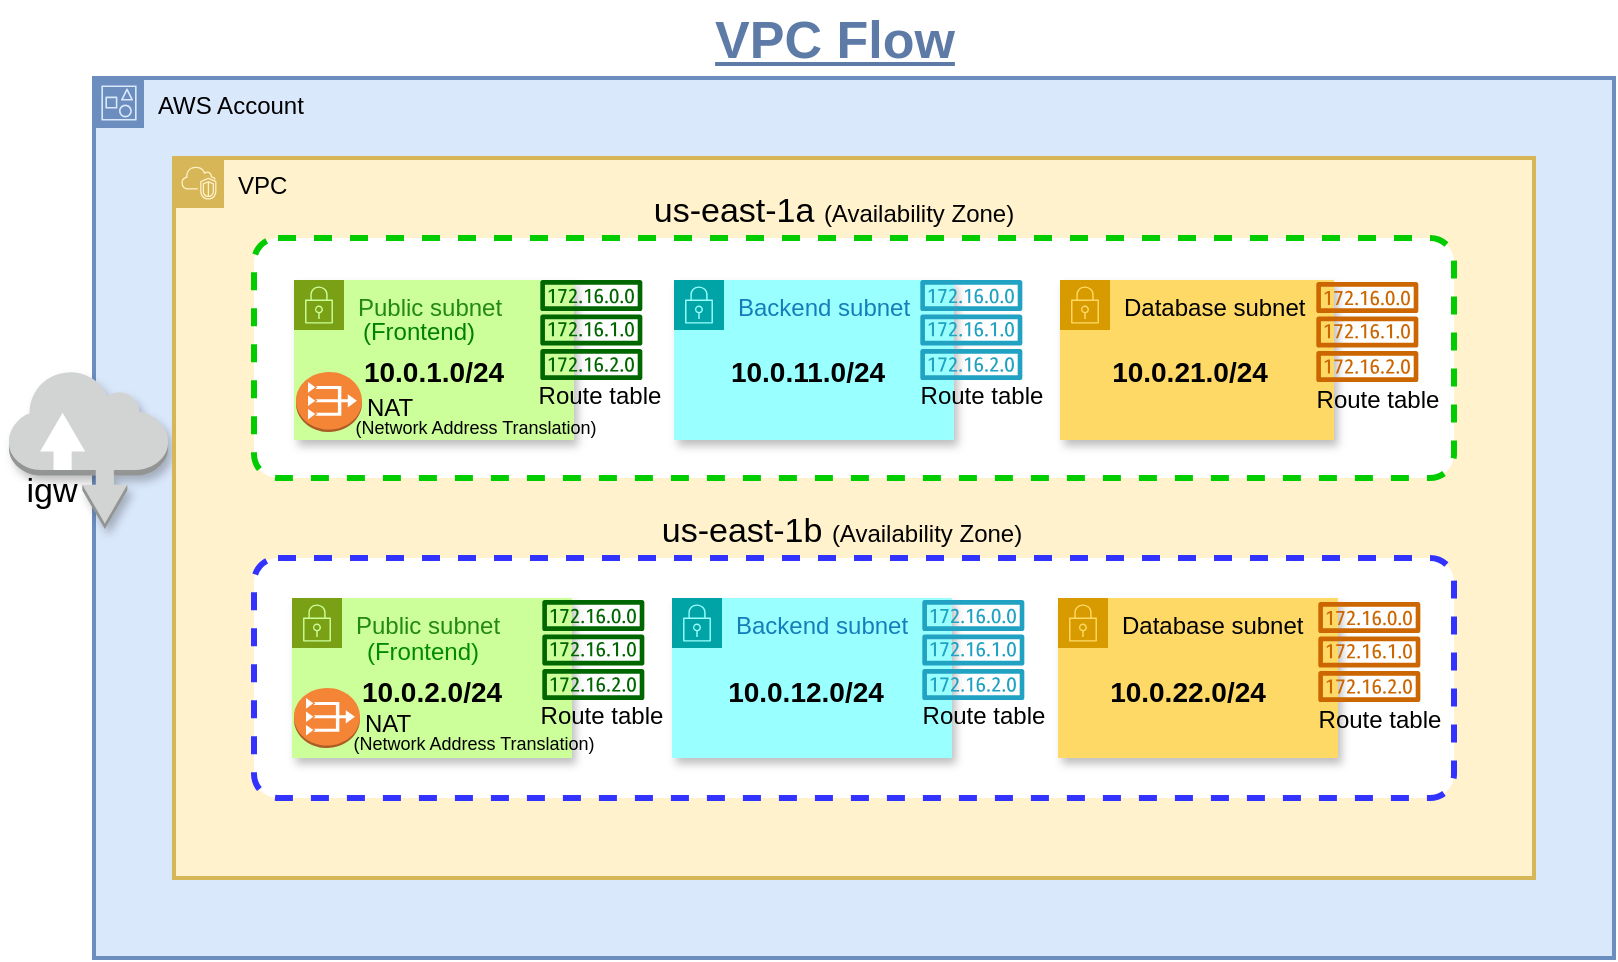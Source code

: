 <mxfile version="24.7.16">
  <diagram name="Page-1" id="ZnKDM2bqX98yLxWprDga">
    <mxGraphModel dx="1730" dy="468" grid="1" gridSize="10" guides="1" tooltips="1" connect="1" arrows="1" fold="1" page="1" pageScale="1" pageWidth="850" pageHeight="1100" math="0" shadow="0">
      <root>
        <mxCell id="0" />
        <mxCell id="1" parent="0" />
        <mxCell id="REgqDeqwUIbu9Z4DgF6a-1" value="AWS Account" style="points=[[0,0],[0.25,0],[0.5,0],[0.75,0],[1,0],[1,0.25],[1,0.5],[1,0.75],[1,1],[0.75,1],[0.5,1],[0.25,1],[0,1],[0,0.75],[0,0.5],[0,0.25]];outlineConnect=0;html=1;whiteSpace=wrap;fontSize=12;fontStyle=0;container=1;pointerEvents=0;collapsible=0;recursiveResize=0;shape=mxgraph.aws4.group;grIcon=mxgraph.aws4.group_account;verticalAlign=top;align=left;spacingLeft=30;dashed=0;strokeWidth=2;fillColor=#dae8fc;strokeColor=#6c8ebf;" vertex="1" parent="1">
          <mxGeometry x="40" y="39" width="760" height="440" as="geometry" />
        </mxCell>
        <mxCell id="REgqDeqwUIbu9Z4DgF6a-25" value="" style="outlineConnect=0;dashed=0;verticalLabelPosition=bottom;verticalAlign=top;align=center;html=1;shape=mxgraph.aws3.internet;fillColor=#D2D3D3;gradientColor=none;shadow=1;" vertex="1" parent="REgqDeqwUIbu9Z4DgF6a-1">
          <mxGeometry x="-42.5" y="146" width="79.5" height="79.5" as="geometry" />
        </mxCell>
        <mxCell id="REgqDeqwUIbu9Z4DgF6a-2" value="VPC" style="points=[[0,0],[0.25,0],[0.5,0],[0.75,0],[1,0],[1,0.25],[1,0.5],[1,0.75],[1,1],[0.75,1],[0.5,1],[0.25,1],[0,1],[0,0.75],[0,0.5],[0,0.25]];outlineConnect=0;html=1;whiteSpace=wrap;fontSize=12;fontStyle=0;container=1;pointerEvents=0;collapsible=0;recursiveResize=0;shape=mxgraph.aws4.group;grIcon=mxgraph.aws4.group_vpc2;strokeColor=#d6b656;fillColor=#fff2cc;verticalAlign=top;align=left;spacingLeft=30;dashed=0;strokeWidth=2;" vertex="1" parent="1">
          <mxGeometry x="80" y="79" width="680" height="360" as="geometry" />
        </mxCell>
        <mxCell id="REgqDeqwUIbu9Z4DgF6a-3" value="" style="rounded=1;arcSize=10;dashed=1;strokeWidth=3;strokeColor=#00CC00;" vertex="1" parent="REgqDeqwUIbu9Z4DgF6a-2">
          <mxGeometry x="40" y="40" width="600" height="120" as="geometry" />
        </mxCell>
        <mxCell id="REgqDeqwUIbu9Z4DgF6a-4" value="" style="rounded=1;arcSize=10;dashed=1;strokeWidth=3;strokeColor=#3333FF;" vertex="1" parent="REgqDeqwUIbu9Z4DgF6a-2">
          <mxGeometry x="40" y="200" width="600" height="120" as="geometry" />
        </mxCell>
        <mxCell id="REgqDeqwUIbu9Z4DgF6a-26" value="us-east-1a &lt;font style=&quot;font-size: 12px;&quot;&gt;(Availability Zone)&lt;/font&gt;" style="text;html=1;align=center;verticalAlign=middle;whiteSpace=wrap;rounded=0;fontSize=17;" vertex="1" parent="REgqDeqwUIbu9Z4DgF6a-2">
          <mxGeometry x="230" y="17" width="200" height="20" as="geometry" />
        </mxCell>
        <mxCell id="REgqDeqwUIbu9Z4DgF6a-5" value="Public subnet" style="points=[[0,0],[0.25,0],[0.5,0],[0.75,0],[1,0],[1,0.25],[1,0.5],[1,0.75],[1,1],[0.75,1],[0.5,1],[0.25,1],[0,1],[0,0.75],[0,0.5],[0,0.25]];outlineConnect=0;gradientColor=none;html=1;whiteSpace=wrap;fontSize=12;fontStyle=0;container=1;pointerEvents=0;collapsible=0;recursiveResize=0;shape=mxgraph.aws4.group;grIcon=mxgraph.aws4.group_security_group;grStroke=0;strokeColor=#7AA116;fillColor=#CCFF99;verticalAlign=top;align=left;spacingLeft=30;fontColor=#248814;dashed=0;strokeWidth=1;perimeterSpacing=1;movable=1;resizable=1;rotatable=1;deletable=1;editable=1;locked=0;connectable=1;shadow=1;" vertex="1" parent="1">
          <mxGeometry x="140" y="140" width="140" height="80" as="geometry" />
        </mxCell>
        <mxCell id="REgqDeqwUIbu9Z4DgF6a-18" value="" style="outlineConnect=0;dashed=0;verticalLabelPosition=bottom;verticalAlign=top;align=center;html=1;shape=mxgraph.aws3.vpc_nat_gateway;fillColor=#F58536;gradientColor=none;direction=east;shadow=0;" vertex="1" parent="REgqDeqwUIbu9Z4DgF6a-5">
          <mxGeometry x="1" y="46" width="33" height="30" as="geometry" />
        </mxCell>
        <mxCell id="REgqDeqwUIbu9Z4DgF6a-29" value="10.0.1.0/24" style="text;html=1;align=center;verticalAlign=middle;whiteSpace=wrap;rounded=0;fontSize=14;fontStyle=1" vertex="1" parent="REgqDeqwUIbu9Z4DgF6a-5">
          <mxGeometry x="-30" y="36" width="200" height="20" as="geometry" />
        </mxCell>
        <mxCell id="REgqDeqwUIbu9Z4DgF6a-58" value="&lt;div&gt;&lt;br&gt;&lt;/div&gt;(Frontend)" style="text;html=1;align=center;verticalAlign=middle;resizable=0;points=[];autosize=1;strokeColor=none;fillColor=none;fontColor=#008000;" vertex="1" parent="REgqDeqwUIbu9Z4DgF6a-5">
          <mxGeometry x="22" y="-2" width="80" height="40" as="geometry" />
        </mxCell>
        <mxCell id="REgqDeqwUIbu9Z4DgF6a-6" value="Backend subnet" style="points=[[0,0],[0.25,0],[0.5,0],[0.75,0],[1,0],[1,0.25],[1,0.5],[1,0.75],[1,1],[0.75,1],[0.5,1],[0.25,1],[0,1],[0,0.75],[0,0.5],[0,0.25]];outlineConnect=0;gradientColor=none;html=1;whiteSpace=wrap;fontSize=12;fontStyle=0;container=1;pointerEvents=0;collapsible=0;recursiveResize=0;shape=mxgraph.aws4.group;grIcon=mxgraph.aws4.group_security_group;grStroke=0;strokeColor=#00A4A6;fillColor=#99FFFF;verticalAlign=top;align=left;spacingLeft=30;fontColor=#147EBA;dashed=0;shadow=1;" vertex="1" parent="1">
          <mxGeometry x="330" y="140" width="140" height="80" as="geometry" />
        </mxCell>
        <mxCell id="REgqDeqwUIbu9Z4DgF6a-7" value="Database subnet" style="points=[[0,0],[0.25,0],[0.5,0],[0.75,0],[1,0],[1,0.25],[1,0.5],[1,0.75],[1,1],[0.75,1],[0.5,1],[0.25,1],[0,1],[0,0.75],[0,0.5],[0,0.25]];outlineConnect=0;html=1;whiteSpace=wrap;fontSize=12;fontStyle=0;container=1;pointerEvents=0;collapsible=0;recursiveResize=0;shape=mxgraph.aws4.group;grIcon=mxgraph.aws4.group_security_group;grStroke=0;strokeColor=#d79b00;fillColor=#FFD966;verticalAlign=top;align=left;spacingLeft=30;dashed=0;shadow=1;" vertex="1" parent="1">
          <mxGeometry x="523" y="140" width="137" height="80" as="geometry" />
        </mxCell>
        <mxCell id="REgqDeqwUIbu9Z4DgF6a-8" value="Public subnet" style="points=[[0,0],[0.25,0],[0.5,0],[0.75,0],[1,0],[1,0.25],[1,0.5],[1,0.75],[1,1],[0.75,1],[0.5,1],[0.25,1],[0,1],[0,0.75],[0,0.5],[0,0.25]];outlineConnect=0;gradientColor=none;html=1;whiteSpace=wrap;fontSize=12;fontStyle=0;container=1;pointerEvents=0;collapsible=0;recursiveResize=0;shape=mxgraph.aws4.group;grIcon=mxgraph.aws4.group_security_group;grStroke=0;strokeColor=#7AA116;fillColor=#CCFF99;verticalAlign=top;align=left;spacingLeft=30;fontColor=#248814;dashed=0;strokeWidth=1;perimeterSpacing=1;shadow=1;" vertex="1" parent="1">
          <mxGeometry x="139" y="299" width="140" height="80" as="geometry" />
        </mxCell>
        <mxCell id="REgqDeqwUIbu9Z4DgF6a-9" value="Backend subnet" style="points=[[0,0],[0.25,0],[0.5,0],[0.75,0],[1,0],[1,0.25],[1,0.5],[1,0.75],[1,1],[0.75,1],[0.5,1],[0.25,1],[0,1],[0,0.75],[0,0.5],[0,0.25]];outlineConnect=0;gradientColor=none;html=1;whiteSpace=wrap;fontSize=12;fontStyle=0;container=1;pointerEvents=0;collapsible=0;recursiveResize=0;shape=mxgraph.aws4.group;grIcon=mxgraph.aws4.group_security_group;grStroke=0;strokeColor=#00A4A6;fillColor=#99FFFF;verticalAlign=top;align=left;spacingLeft=30;fontColor=#147EBA;dashed=0;shadow=1;" vertex="1" parent="1">
          <mxGeometry x="329" y="299" width="140" height="80" as="geometry" />
        </mxCell>
        <mxCell id="REgqDeqwUIbu9Z4DgF6a-10" value="Database subnet" style="points=[[0,0],[0.25,0],[0.5,0],[0.75,0],[1,0],[1,0.25],[1,0.5],[1,0.75],[1,1],[0.75,1],[0.5,1],[0.25,1],[0,1],[0,0.75],[0,0.5],[0,0.25]];outlineConnect=0;html=1;whiteSpace=wrap;fontSize=12;fontStyle=0;container=1;pointerEvents=0;collapsible=0;recursiveResize=0;shape=mxgraph.aws4.group;grIcon=mxgraph.aws4.group_security_group;grStroke=0;strokeColor=#d79b00;fillColor=#FFD966;verticalAlign=top;align=left;spacingLeft=30;dashed=0;shadow=1;" vertex="1" parent="1">
          <mxGeometry x="522" y="299" width="140" height="80" as="geometry" />
        </mxCell>
        <mxCell id="REgqDeqwUIbu9Z4DgF6a-12" value="igw" style="text;html=1;align=center;verticalAlign=middle;whiteSpace=wrap;rounded=0;fontSize=17;" vertex="1" parent="1">
          <mxGeometry x="-6" y="236" width="50" height="20" as="geometry" />
        </mxCell>
        <mxCell id="REgqDeqwUIbu9Z4DgF6a-23" value="NAT" style="text;html=1;align=center;verticalAlign=middle;whiteSpace=wrap;rounded=0;" vertex="1" parent="1">
          <mxGeometry x="158" y="189" width="60" height="30" as="geometry" />
        </mxCell>
        <mxCell id="REgqDeqwUIbu9Z4DgF6a-28" value="us-east-1b&amp;nbsp;&lt;font style=&quot;font-size: 12px;&quot;&gt;(Availability Zone)&lt;/font&gt;" style="text;html=1;align=center;verticalAlign=middle;whiteSpace=wrap;rounded=0;fontSize=17;" vertex="1" parent="1">
          <mxGeometry x="314" y="256" width="200" height="20" as="geometry" />
        </mxCell>
        <mxCell id="REgqDeqwUIbu9Z4DgF6a-30" value="10.0.11.0/24" style="text;html=1;align=center;verticalAlign=middle;whiteSpace=wrap;rounded=0;fontSize=14;fontStyle=1" vertex="1" parent="1">
          <mxGeometry x="297" y="176" width="200" height="20" as="geometry" />
        </mxCell>
        <mxCell id="REgqDeqwUIbu9Z4DgF6a-31" value="10.0.21.0/24" style="text;html=1;align=center;verticalAlign=middle;whiteSpace=wrap;rounded=0;fontSize=14;fontStyle=1" vertex="1" parent="1">
          <mxGeometry x="488" y="176" width="200" height="20" as="geometry" />
        </mxCell>
        <mxCell id="REgqDeqwUIbu9Z4DgF6a-32" value="10.0.2.0/24" style="text;html=1;align=center;verticalAlign=middle;whiteSpace=wrap;rounded=0;fontSize=14;fontStyle=1" vertex="1" parent="1">
          <mxGeometry x="109" y="336" width="200" height="20" as="geometry" />
        </mxCell>
        <mxCell id="REgqDeqwUIbu9Z4DgF6a-33" value="10.0.12.0/24" style="text;html=1;align=center;verticalAlign=middle;whiteSpace=wrap;rounded=0;fontSize=14;fontStyle=1" vertex="1" parent="1">
          <mxGeometry x="296" y="336" width="200" height="20" as="geometry" />
        </mxCell>
        <mxCell id="REgqDeqwUIbu9Z4DgF6a-34" value="10.0.22.0/24" style="text;html=1;align=center;verticalAlign=middle;whiteSpace=wrap;rounded=0;fontSize=14;fontStyle=1" vertex="1" parent="1">
          <mxGeometry x="487" y="336" width="200" height="20" as="geometry" />
        </mxCell>
        <mxCell id="REgqDeqwUIbu9Z4DgF6a-39" value="" style="sketch=0;outlineConnect=0;fontColor=#232F3E;gradientColor=none;fillColor=#21A2C2;strokeColor=none;dashed=0;verticalLabelPosition=bottom;verticalAlign=top;align=center;html=1;fontSize=12;fontStyle=0;aspect=fixed;pointerEvents=1;shape=mxgraph.aws4.route_table;" vertex="1" parent="1">
          <mxGeometry x="453" y="140" width="51.32" height="50" as="geometry" />
        </mxCell>
        <mxCell id="REgqDeqwUIbu9Z4DgF6a-41" value="Route table" style="text;html=1;align=center;verticalAlign=middle;whiteSpace=wrap;rounded=0;" vertex="1" parent="1">
          <mxGeometry x="256" y="183" width="74" height="30" as="geometry" />
        </mxCell>
        <mxCell id="REgqDeqwUIbu9Z4DgF6a-42" value="Route table" style="text;html=1;align=center;verticalAlign=middle;whiteSpace=wrap;rounded=0;" vertex="1" parent="1">
          <mxGeometry x="447" y="183" width="74" height="30" as="geometry" />
        </mxCell>
        <mxCell id="REgqDeqwUIbu9Z4DgF6a-43" value="" style="sketch=0;outlineConnect=0;fontColor=#232F3E;gradientColor=none;fillColor=#CC6600;strokeColor=none;dashed=0;verticalLabelPosition=bottom;verticalAlign=top;align=center;html=1;fontSize=12;fontStyle=0;aspect=fixed;pointerEvents=1;shape=mxgraph.aws4.route_table;" vertex="1" parent="1">
          <mxGeometry x="651" y="141" width="51.32" height="50" as="geometry" />
        </mxCell>
        <mxCell id="REgqDeqwUIbu9Z4DgF6a-44" value="Route table" style="text;html=1;align=center;verticalAlign=middle;whiteSpace=wrap;rounded=0;" vertex="1" parent="1">
          <mxGeometry x="645" y="185" width="74" height="30" as="geometry" />
        </mxCell>
        <mxCell id="REgqDeqwUIbu9Z4DgF6a-45" value="" style="sketch=0;outlineConnect=0;fontColor=#232F3E;gradientColor=none;fillColor=#006600;strokeColor=none;dashed=0;verticalLabelPosition=bottom;verticalAlign=top;align=center;html=1;fontSize=12;fontStyle=0;aspect=fixed;pointerEvents=1;shape=mxgraph.aws4.route_table;" vertex="1" parent="1">
          <mxGeometry x="263" y="140" width="51.32" height="50" as="geometry" />
        </mxCell>
        <mxCell id="REgqDeqwUIbu9Z4DgF6a-46" value="" style="sketch=0;outlineConnect=0;fontColor=#232F3E;gradientColor=none;fillColor=#21A2C2;strokeColor=none;dashed=0;verticalLabelPosition=bottom;verticalAlign=top;align=center;html=1;fontSize=12;fontStyle=0;aspect=fixed;pointerEvents=1;shape=mxgraph.aws4.route_table;" vertex="1" parent="1">
          <mxGeometry x="454" y="300" width="51.32" height="50" as="geometry" />
        </mxCell>
        <mxCell id="REgqDeqwUIbu9Z4DgF6a-47" value="Route table" style="text;html=1;align=center;verticalAlign=middle;whiteSpace=wrap;rounded=0;" vertex="1" parent="1">
          <mxGeometry x="257" y="343" width="74" height="30" as="geometry" />
        </mxCell>
        <mxCell id="REgqDeqwUIbu9Z4DgF6a-48" value="Route table" style="text;html=1;align=center;verticalAlign=middle;whiteSpace=wrap;rounded=0;" vertex="1" parent="1">
          <mxGeometry x="448" y="343" width="74" height="30" as="geometry" />
        </mxCell>
        <mxCell id="REgqDeqwUIbu9Z4DgF6a-49" value="" style="sketch=0;outlineConnect=0;fontColor=#232F3E;gradientColor=none;fillColor=#CC6600;strokeColor=none;dashed=0;verticalLabelPosition=bottom;verticalAlign=top;align=center;html=1;fontSize=12;fontStyle=0;aspect=fixed;pointerEvents=1;shape=mxgraph.aws4.route_table;" vertex="1" parent="1">
          <mxGeometry x="652" y="301" width="51.32" height="50" as="geometry" />
        </mxCell>
        <mxCell id="REgqDeqwUIbu9Z4DgF6a-50" value="Route table" style="text;html=1;align=center;verticalAlign=middle;whiteSpace=wrap;rounded=0;" vertex="1" parent="1">
          <mxGeometry x="646" y="345" width="74" height="30" as="geometry" />
        </mxCell>
        <mxCell id="REgqDeqwUIbu9Z4DgF6a-51" value="" style="sketch=0;outlineConnect=0;fontColor=#232F3E;gradientColor=none;fillColor=#006600;strokeColor=none;dashed=0;verticalLabelPosition=bottom;verticalAlign=top;align=center;html=1;fontSize=12;fontStyle=0;aspect=fixed;pointerEvents=1;shape=mxgraph.aws4.route_table;" vertex="1" parent="1">
          <mxGeometry x="264" y="300" width="51.32" height="50" as="geometry" />
        </mxCell>
        <mxCell id="REgqDeqwUIbu9Z4DgF6a-52" value="" style="outlineConnect=0;dashed=0;verticalLabelPosition=bottom;verticalAlign=top;align=center;html=1;shape=mxgraph.aws3.vpc_nat_gateway;fillColor=#F58536;gradientColor=none;direction=east;shadow=0;" vertex="1" parent="1">
          <mxGeometry x="140" y="344" width="33" height="30" as="geometry" />
        </mxCell>
        <mxCell id="REgqDeqwUIbu9Z4DgF6a-53" value="NAT" style="text;html=1;align=center;verticalAlign=middle;whiteSpace=wrap;rounded=0;" vertex="1" parent="1">
          <mxGeometry x="157" y="347" width="60" height="30" as="geometry" />
        </mxCell>
        <mxCell id="REgqDeqwUIbu9Z4DgF6a-54" value="(&lt;font style=&quot;font-size: 9px;&quot;&gt;Network Address Translation&lt;/font&gt;)" style="text;html=1;align=center;verticalAlign=middle;whiteSpace=wrap;rounded=0;fontSize=9;" vertex="1" parent="1">
          <mxGeometry x="165" y="199" width="132" height="30" as="geometry" />
        </mxCell>
        <mxCell id="REgqDeqwUIbu9Z4DgF6a-56" value="(&lt;font style=&quot;font-size: 9px;&quot;&gt;Network Address Translation&lt;/font&gt;)" style="text;html=1;align=center;verticalAlign=middle;whiteSpace=wrap;rounded=0;fontSize=9;" vertex="1" parent="1">
          <mxGeometry x="164" y="355" width="132" height="33" as="geometry" />
        </mxCell>
        <mxCell id="REgqDeqwUIbu9Z4DgF6a-61" value="&lt;font&gt;(Frontend)&lt;/font&gt;" style="text;html=1;align=center;verticalAlign=middle;resizable=0;points=[];autosize=1;strokeColor=none;fillColor=none;fontColor=#008A00;" vertex="1" parent="1">
          <mxGeometry x="164" y="311" width="80" height="30" as="geometry" />
        </mxCell>
        <mxCell id="REgqDeqwUIbu9Z4DgF6a-62" value="VPC Flow" style="text;html=1;align=center;verticalAlign=middle;resizable=0;points=[];autosize=1;strokeColor=none;fillColor=none;fontStyle=5;fontSize=26;fontColor=#5D7BA6;" vertex="1" parent="1">
          <mxGeometry x="340" width="140" height="40" as="geometry" />
        </mxCell>
      </root>
    </mxGraphModel>
  </diagram>
</mxfile>
